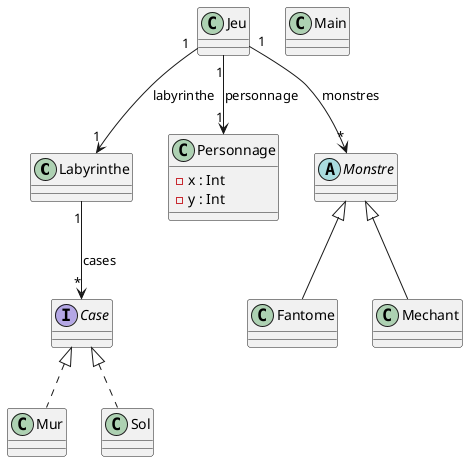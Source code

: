 @startuml

class Labyrinthe {

}
Labyrinthe "1" --> "*" Case : cases

interface Case {

}

class Mur implements Case {

}

class Sol implements Case {

}

class Personnage {
    - x : Int
    - y : Int
}

abstract class Monstre {

}

class Fantome extends Monstre {

}

class Mechant extends Monstre {

}

class Jeu {

}
Jeu "1" --> "1" Labyrinthe : labyrinthe
Jeu "1" --> "1" Personnage : personnage
Jeu "1" --> "*" Monstre : monstres

class Main {

}

@enduml